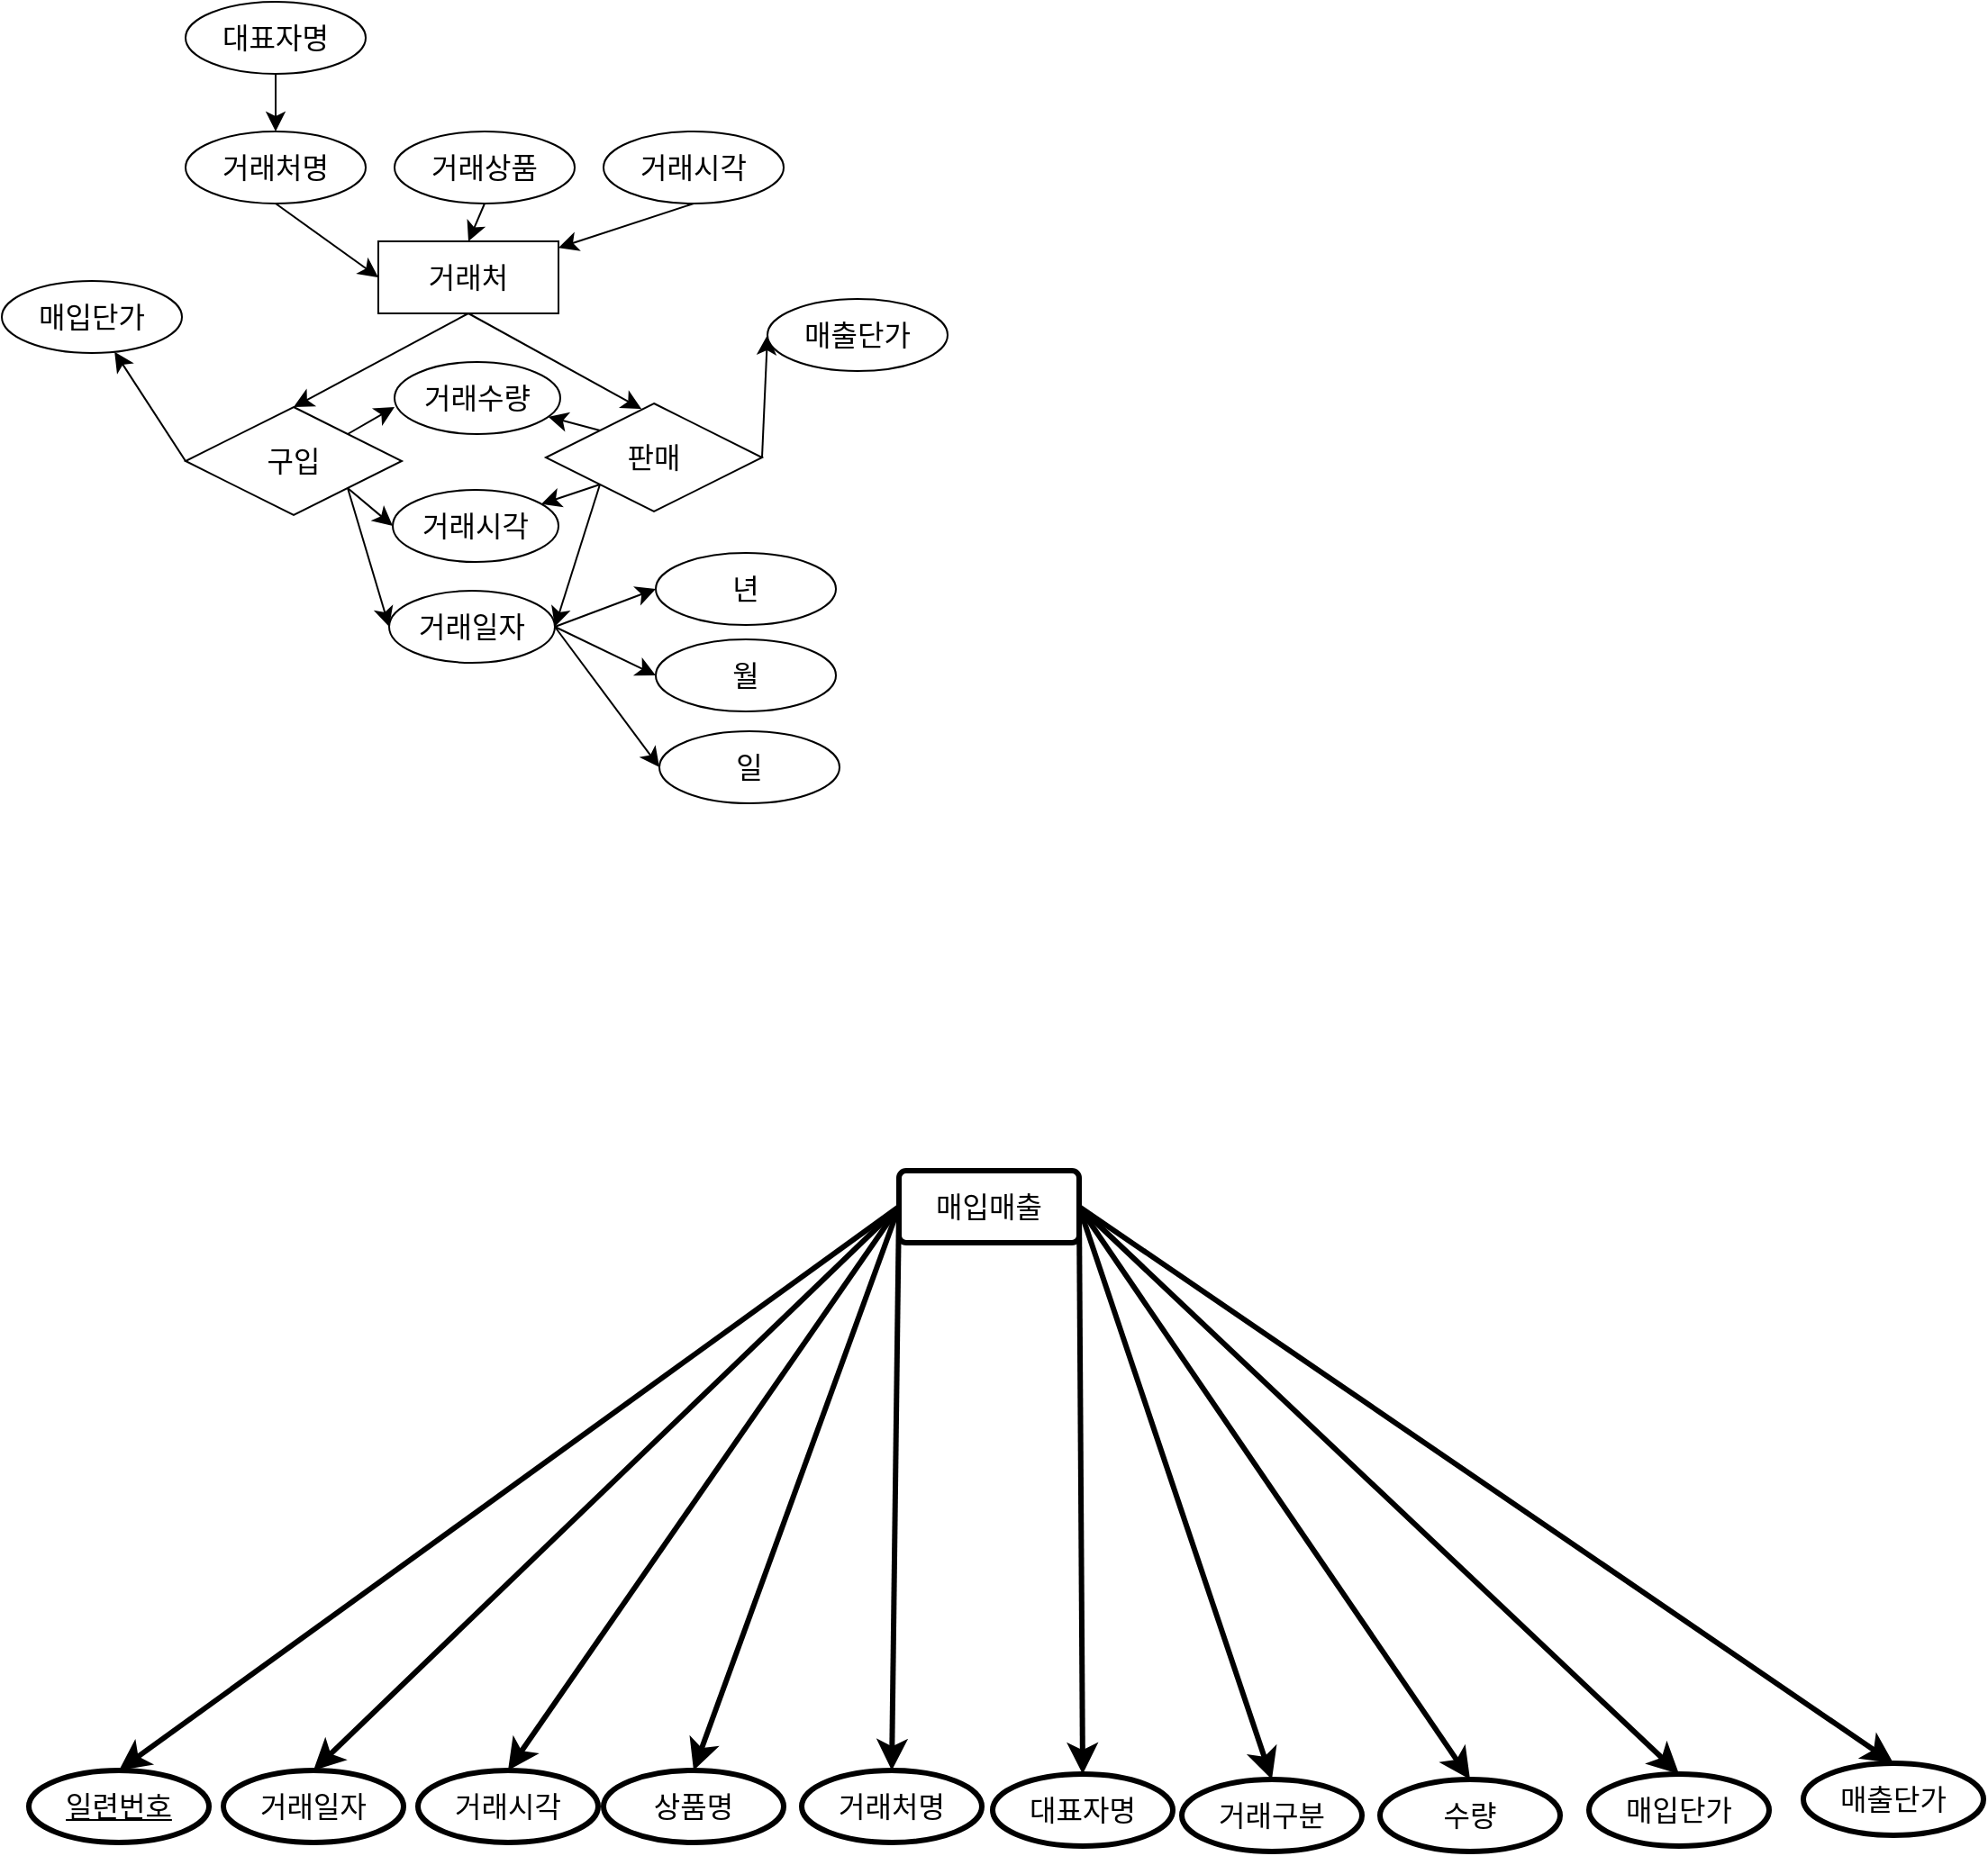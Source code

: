 <mxfile version="23.0.2" type="device">
  <diagram name="페이지-1" id="pTPNcgVvhyCstycoSB39">
    <mxGraphModel dx="2234" dy="1538" grid="0" gridSize="10" guides="1" tooltips="1" connect="1" arrows="1" fold="1" page="0" pageScale="1" pageWidth="827" pageHeight="1169" math="0" shadow="0">
      <root>
        <mxCell id="0" />
        <mxCell id="1" parent="0" />
        <mxCell id="qXVW5j0hOzy6cQ1GH0aD-12" style="edgeStyle=none;curved=1;rounded=0;orthogonalLoop=1;jettySize=auto;html=1;exitX=0.5;exitY=1;exitDx=0;exitDy=0;entryX=0.5;entryY=0;entryDx=0;entryDy=0;fontSize=12;startSize=8;endSize=8;" parent="1" source="qXVW5j0hOzy6cQ1GH0aD-1" target="qXVW5j0hOzy6cQ1GH0aD-6" edge="1">
          <mxGeometry relative="1" as="geometry" />
        </mxCell>
        <mxCell id="qXVW5j0hOzy6cQ1GH0aD-1" value="거래처" style="whiteSpace=wrap;html=1;align=center;fontSize=16;" parent="1" vertex="1">
          <mxGeometry x="-475" y="-608" width="100" height="40" as="geometry" />
        </mxCell>
        <mxCell id="qXVW5j0hOzy6cQ1GH0aD-7" style="edgeStyle=none;curved=1;rounded=0;orthogonalLoop=1;jettySize=auto;html=1;exitX=0.5;exitY=1;exitDx=0;exitDy=0;entryX=0;entryY=0.5;entryDx=0;entryDy=0;fontSize=12;startSize=8;endSize=8;" parent="1" source="qXVW5j0hOzy6cQ1GH0aD-3" target="qXVW5j0hOzy6cQ1GH0aD-1" edge="1">
          <mxGeometry relative="1" as="geometry" />
        </mxCell>
        <mxCell id="qXVW5j0hOzy6cQ1GH0aD-3" value="거래처명" style="ellipse;whiteSpace=wrap;html=1;align=center;fontSize=16;" parent="1" vertex="1">
          <mxGeometry x="-582" y="-669" width="100" height="40" as="geometry" />
        </mxCell>
        <mxCell id="qXVW5j0hOzy6cQ1GH0aD-8" style="edgeStyle=none;curved=1;rounded=0;orthogonalLoop=1;jettySize=auto;html=1;exitX=0.5;exitY=1;exitDx=0;exitDy=0;entryX=0.5;entryY=0;entryDx=0;entryDy=0;fontSize=12;startSize=8;endSize=8;" parent="1" source="qXVW5j0hOzy6cQ1GH0aD-4" target="qXVW5j0hOzy6cQ1GH0aD-1" edge="1">
          <mxGeometry relative="1" as="geometry" />
        </mxCell>
        <mxCell id="qXVW5j0hOzy6cQ1GH0aD-4" value="거래상품" style="ellipse;whiteSpace=wrap;html=1;align=center;fontSize=16;" parent="1" vertex="1">
          <mxGeometry x="-466" y="-669" width="100" height="40" as="geometry" />
        </mxCell>
        <mxCell id="qXVW5j0hOzy6cQ1GH0aD-9" style="edgeStyle=none;curved=1;rounded=0;orthogonalLoop=1;jettySize=auto;html=1;exitX=0.5;exitY=1;exitDx=0;exitDy=0;fontSize=12;startSize=8;endSize=8;" parent="1" source="qXVW5j0hOzy6cQ1GH0aD-5" target="qXVW5j0hOzy6cQ1GH0aD-1" edge="1">
          <mxGeometry relative="1" as="geometry" />
        </mxCell>
        <mxCell id="qXVW5j0hOzy6cQ1GH0aD-5" value="거래시각" style="ellipse;whiteSpace=wrap;html=1;align=center;fontSize=16;" parent="1" vertex="1">
          <mxGeometry x="-350" y="-669" width="100" height="40" as="geometry" />
        </mxCell>
        <mxCell id="qXVW5j0hOzy6cQ1GH0aD-20" style="edgeStyle=none;curved=1;rounded=0;orthogonalLoop=1;jettySize=auto;html=1;exitX=1;exitY=1;exitDx=0;exitDy=0;entryX=0;entryY=0.5;entryDx=0;entryDy=0;fontSize=12;startSize=8;endSize=8;" parent="1" source="qXVW5j0hOzy6cQ1GH0aD-6" target="qXVW5j0hOzy6cQ1GH0aD-18" edge="1">
          <mxGeometry relative="1" as="geometry" />
        </mxCell>
        <mxCell id="qXVW5j0hOzy6cQ1GH0aD-23" style="edgeStyle=none;curved=1;rounded=0;orthogonalLoop=1;jettySize=auto;html=1;exitX=1;exitY=1;exitDx=0;exitDy=0;entryX=0;entryY=0.5;entryDx=0;entryDy=0;fontSize=12;startSize=8;endSize=8;" parent="1" source="qXVW5j0hOzy6cQ1GH0aD-6" target="qXVW5j0hOzy6cQ1GH0aD-19" edge="1">
          <mxGeometry relative="1" as="geometry" />
        </mxCell>
        <mxCell id="qXVW5j0hOzy6cQ1GH0aD-35" style="edgeStyle=none;curved=1;rounded=0;orthogonalLoop=1;jettySize=auto;html=1;exitX=0;exitY=0.5;exitDx=0;exitDy=0;fontSize=12;startSize=8;endSize=8;" parent="1" source="qXVW5j0hOzy6cQ1GH0aD-6" target="qXVW5j0hOzy6cQ1GH0aD-33" edge="1">
          <mxGeometry relative="1" as="geometry" />
        </mxCell>
        <mxCell id="qXVW5j0hOzy6cQ1GH0aD-6" value="구입" style="shape=rhombus;perimeter=rhombusPerimeter;whiteSpace=wrap;html=1;align=center;fontSize=16;" parent="1" vertex="1">
          <mxGeometry x="-582" y="-516" width="120" height="60" as="geometry" />
        </mxCell>
        <mxCell id="qXVW5j0hOzy6cQ1GH0aD-16" style="edgeStyle=none;curved=1;rounded=0;orthogonalLoop=1;jettySize=auto;html=1;exitX=0;exitY=0;exitDx=0;exitDy=0;fontSize=12;startSize=8;endSize=8;" parent="1" source="qXVW5j0hOzy6cQ1GH0aD-13" target="qXVW5j0hOzy6cQ1GH0aD-15" edge="1">
          <mxGeometry relative="1" as="geometry" />
        </mxCell>
        <mxCell id="qXVW5j0hOzy6cQ1GH0aD-21" style="edgeStyle=none;curved=1;rounded=0;orthogonalLoop=1;jettySize=auto;html=1;exitX=0;exitY=1;exitDx=0;exitDy=0;fontSize=12;startSize=8;endSize=8;" parent="1" source="qXVW5j0hOzy6cQ1GH0aD-13" target="qXVW5j0hOzy6cQ1GH0aD-18" edge="1">
          <mxGeometry relative="1" as="geometry" />
        </mxCell>
        <mxCell id="qXVW5j0hOzy6cQ1GH0aD-22" style="edgeStyle=none;curved=1;rounded=0;orthogonalLoop=1;jettySize=auto;html=1;exitX=0;exitY=1;exitDx=0;exitDy=0;entryX=1;entryY=0.5;entryDx=0;entryDy=0;fontSize=12;startSize=8;endSize=8;" parent="1" source="qXVW5j0hOzy6cQ1GH0aD-13" target="qXVW5j0hOzy6cQ1GH0aD-19" edge="1">
          <mxGeometry relative="1" as="geometry" />
        </mxCell>
        <mxCell id="qXVW5j0hOzy6cQ1GH0aD-36" style="edgeStyle=none;curved=1;rounded=0;orthogonalLoop=1;jettySize=auto;html=1;exitX=1;exitY=0.5;exitDx=0;exitDy=0;entryX=0;entryY=0.5;entryDx=0;entryDy=0;fontSize=12;startSize=8;endSize=8;" parent="1" source="qXVW5j0hOzy6cQ1GH0aD-13" target="qXVW5j0hOzy6cQ1GH0aD-32" edge="1">
          <mxGeometry relative="1" as="geometry" />
        </mxCell>
        <mxCell id="qXVW5j0hOzy6cQ1GH0aD-13" value="판매" style="shape=rhombus;perimeter=rhombusPerimeter;whiteSpace=wrap;html=1;align=center;fontSize=16;" parent="1" vertex="1">
          <mxGeometry x="-382" y="-518" width="120" height="60" as="geometry" />
        </mxCell>
        <mxCell id="qXVW5j0hOzy6cQ1GH0aD-14" style="edgeStyle=none;curved=1;rounded=0;orthogonalLoop=1;jettySize=auto;html=1;exitX=0.5;exitY=1;exitDx=0;exitDy=0;entryX=0.442;entryY=0.05;entryDx=0;entryDy=0;entryPerimeter=0;fontSize=12;startSize=8;endSize=8;" parent="1" source="qXVW5j0hOzy6cQ1GH0aD-1" target="qXVW5j0hOzy6cQ1GH0aD-13" edge="1">
          <mxGeometry relative="1" as="geometry" />
        </mxCell>
        <mxCell id="qXVW5j0hOzy6cQ1GH0aD-15" value="거래수량" style="ellipse;whiteSpace=wrap;html=1;align=center;fontSize=16;" parent="1" vertex="1">
          <mxGeometry x="-466" y="-541" width="92" height="40" as="geometry" />
        </mxCell>
        <mxCell id="qXVW5j0hOzy6cQ1GH0aD-17" style="edgeStyle=none;curved=1;rounded=0;orthogonalLoop=1;jettySize=auto;html=1;exitX=1;exitY=0;exitDx=0;exitDy=0;entryX=0;entryY=0.625;entryDx=0;entryDy=0;entryPerimeter=0;fontSize=12;startSize=8;endSize=8;" parent="1" source="qXVW5j0hOzy6cQ1GH0aD-6" target="qXVW5j0hOzy6cQ1GH0aD-15" edge="1">
          <mxGeometry relative="1" as="geometry" />
        </mxCell>
        <mxCell id="qXVW5j0hOzy6cQ1GH0aD-18" value="거래시각" style="ellipse;whiteSpace=wrap;html=1;align=center;fontSize=16;" parent="1" vertex="1">
          <mxGeometry x="-467" y="-470" width="92" height="40" as="geometry" />
        </mxCell>
        <mxCell id="qXVW5j0hOzy6cQ1GH0aD-28" style="edgeStyle=none;curved=1;rounded=0;orthogonalLoop=1;jettySize=auto;html=1;exitX=1;exitY=0.5;exitDx=0;exitDy=0;entryX=0;entryY=0.5;entryDx=0;entryDy=0;fontSize=12;startSize=8;endSize=8;" parent="1" source="qXVW5j0hOzy6cQ1GH0aD-19" target="qXVW5j0hOzy6cQ1GH0aD-25" edge="1">
          <mxGeometry relative="1" as="geometry" />
        </mxCell>
        <mxCell id="qXVW5j0hOzy6cQ1GH0aD-29" style="edgeStyle=none;curved=1;rounded=0;orthogonalLoop=1;jettySize=auto;html=1;exitX=1;exitY=0.5;exitDx=0;exitDy=0;entryX=0;entryY=0.5;entryDx=0;entryDy=0;fontSize=12;startSize=8;endSize=8;" parent="1" source="qXVW5j0hOzy6cQ1GH0aD-19" target="qXVW5j0hOzy6cQ1GH0aD-26" edge="1">
          <mxGeometry relative="1" as="geometry" />
        </mxCell>
        <mxCell id="qXVW5j0hOzy6cQ1GH0aD-30" style="edgeStyle=none;curved=1;rounded=0;orthogonalLoop=1;jettySize=auto;html=1;exitX=1;exitY=0.5;exitDx=0;exitDy=0;entryX=0;entryY=0.5;entryDx=0;entryDy=0;fontSize=12;startSize=8;endSize=8;" parent="1" source="qXVW5j0hOzy6cQ1GH0aD-19" target="qXVW5j0hOzy6cQ1GH0aD-27" edge="1">
          <mxGeometry relative="1" as="geometry" />
        </mxCell>
        <mxCell id="qXVW5j0hOzy6cQ1GH0aD-19" value="거래일자" style="ellipse;whiteSpace=wrap;html=1;align=center;fontSize=16;" parent="1" vertex="1">
          <mxGeometry x="-469" y="-414" width="92" height="40" as="geometry" />
        </mxCell>
        <mxCell id="qXVW5j0hOzy6cQ1GH0aD-25" value="년" style="ellipse;whiteSpace=wrap;html=1;align=center;fontSize=16;" parent="1" vertex="1">
          <mxGeometry x="-321" y="-435" width="100" height="40" as="geometry" />
        </mxCell>
        <mxCell id="qXVW5j0hOzy6cQ1GH0aD-26" value="월" style="ellipse;whiteSpace=wrap;html=1;align=center;fontSize=16;" parent="1" vertex="1">
          <mxGeometry x="-321" y="-387" width="100" height="40" as="geometry" />
        </mxCell>
        <mxCell id="qXVW5j0hOzy6cQ1GH0aD-27" value="일" style="ellipse;whiteSpace=wrap;html=1;align=center;fontSize=16;" parent="1" vertex="1">
          <mxGeometry x="-319" y="-336" width="100" height="40" as="geometry" />
        </mxCell>
        <mxCell id="qXVW5j0hOzy6cQ1GH0aD-32" value="매출단가" style="ellipse;whiteSpace=wrap;html=1;align=center;fontSize=16;" parent="1" vertex="1">
          <mxGeometry x="-259" y="-576" width="100" height="40" as="geometry" />
        </mxCell>
        <mxCell id="qXVW5j0hOzy6cQ1GH0aD-33" value="매입단가" style="ellipse;whiteSpace=wrap;html=1;align=center;fontSize=16;" parent="1" vertex="1">
          <mxGeometry x="-684" y="-586" width="100" height="40" as="geometry" />
        </mxCell>
        <mxCell id="qXVW5j0hOzy6cQ1GH0aD-38" style="edgeStyle=none;curved=1;rounded=0;orthogonalLoop=1;jettySize=auto;html=1;exitX=0.5;exitY=1;exitDx=0;exitDy=0;entryX=0.5;entryY=0;entryDx=0;entryDy=0;fontSize=12;startSize=8;endSize=8;" parent="1" source="qXVW5j0hOzy6cQ1GH0aD-37" target="qXVW5j0hOzy6cQ1GH0aD-3" edge="1">
          <mxGeometry relative="1" as="geometry" />
        </mxCell>
        <mxCell id="qXVW5j0hOzy6cQ1GH0aD-37" value="대표자명" style="ellipse;whiteSpace=wrap;html=1;align=center;fontSize=16;" parent="1" vertex="1">
          <mxGeometry x="-582" y="-741" width="100" height="40" as="geometry" />
        </mxCell>
        <mxCell id="qXVW5j0hOzy6cQ1GH0aD-52" style="edgeStyle=none;curved=1;rounded=0;orthogonalLoop=1;jettySize=auto;html=1;exitX=0;exitY=0.5;exitDx=0;exitDy=0;entryX=0.5;entryY=0;entryDx=0;entryDy=0;fontSize=12;startSize=8;endSize=8;strokeWidth=3;" parent="1" source="qXVW5j0hOzy6cQ1GH0aD-40" target="qXVW5j0hOzy6cQ1GH0aD-42" edge="1">
          <mxGeometry relative="1" as="geometry" />
        </mxCell>
        <mxCell id="qXVW5j0hOzy6cQ1GH0aD-53" style="edgeStyle=none;curved=1;rounded=0;orthogonalLoop=1;jettySize=auto;html=1;entryX=0.5;entryY=0;entryDx=0;entryDy=0;fontSize=12;startSize=8;endSize=8;exitX=0;exitY=0.5;exitDx=0;exitDy=0;strokeWidth=3;" parent="1" source="qXVW5j0hOzy6cQ1GH0aD-40" target="qXVW5j0hOzy6cQ1GH0aD-43" edge="1">
          <mxGeometry relative="1" as="geometry">
            <mxPoint x="-199" y="156" as="sourcePoint" />
          </mxGeometry>
        </mxCell>
        <mxCell id="qXVW5j0hOzy6cQ1GH0aD-54" style="edgeStyle=none;curved=1;rounded=0;orthogonalLoop=1;jettySize=auto;html=1;exitX=0;exitY=0.5;exitDx=0;exitDy=0;entryX=0.5;entryY=0;entryDx=0;entryDy=0;fontSize=12;startSize=8;endSize=8;strokeWidth=3;" parent="1" source="qXVW5j0hOzy6cQ1GH0aD-40" target="qXVW5j0hOzy6cQ1GH0aD-44" edge="1">
          <mxGeometry relative="1" as="geometry" />
        </mxCell>
        <mxCell id="qXVW5j0hOzy6cQ1GH0aD-55" style="edgeStyle=none;curved=1;rounded=0;orthogonalLoop=1;jettySize=auto;html=1;exitX=0;exitY=0.5;exitDx=0;exitDy=0;entryX=0.5;entryY=0;entryDx=0;entryDy=0;fontSize=12;startSize=8;endSize=8;strokeWidth=3;" parent="1" source="qXVW5j0hOzy6cQ1GH0aD-40" target="qXVW5j0hOzy6cQ1GH0aD-45" edge="1">
          <mxGeometry relative="1" as="geometry" />
        </mxCell>
        <mxCell id="qXVW5j0hOzy6cQ1GH0aD-56" style="edgeStyle=none;curved=1;rounded=0;orthogonalLoop=1;jettySize=auto;html=1;entryX=0.5;entryY=0;entryDx=0;entryDy=0;fontSize=12;startSize=8;endSize=8;exitX=0;exitY=0.5;exitDx=0;exitDy=0;strokeWidth=3;" parent="1" source="qXVW5j0hOzy6cQ1GH0aD-40" target="qXVW5j0hOzy6cQ1GH0aD-46" edge="1">
          <mxGeometry relative="1" as="geometry">
            <mxPoint x="-198" y="160" as="sourcePoint" />
          </mxGeometry>
        </mxCell>
        <mxCell id="qXVW5j0hOzy6cQ1GH0aD-57" style="edgeStyle=none;curved=1;rounded=0;orthogonalLoop=1;jettySize=auto;html=1;exitX=1;exitY=0.5;exitDx=0;exitDy=0;entryX=0.5;entryY=0;entryDx=0;entryDy=0;fontSize=12;startSize=8;endSize=8;strokeWidth=3;" parent="1" source="qXVW5j0hOzy6cQ1GH0aD-40" target="qXVW5j0hOzy6cQ1GH0aD-47" edge="1">
          <mxGeometry relative="1" as="geometry" />
        </mxCell>
        <mxCell id="qXVW5j0hOzy6cQ1GH0aD-58" style="edgeStyle=none;curved=1;rounded=0;orthogonalLoop=1;jettySize=auto;html=1;exitX=1;exitY=0.5;exitDx=0;exitDy=0;entryX=0.5;entryY=0;entryDx=0;entryDy=0;fontSize=12;startSize=8;endSize=8;strokeWidth=3;" parent="1" source="qXVW5j0hOzy6cQ1GH0aD-40" target="qXVW5j0hOzy6cQ1GH0aD-48" edge="1">
          <mxGeometry relative="1" as="geometry" />
        </mxCell>
        <mxCell id="qXVW5j0hOzy6cQ1GH0aD-59" style="edgeStyle=none;curved=1;rounded=0;orthogonalLoop=1;jettySize=auto;html=1;exitX=1;exitY=0.5;exitDx=0;exitDy=0;entryX=0.5;entryY=0;entryDx=0;entryDy=0;fontSize=12;startSize=8;endSize=8;strokeWidth=3;" parent="1" source="qXVW5j0hOzy6cQ1GH0aD-40" target="qXVW5j0hOzy6cQ1GH0aD-50" edge="1">
          <mxGeometry relative="1" as="geometry" />
        </mxCell>
        <mxCell id="qXVW5j0hOzy6cQ1GH0aD-60" style="edgeStyle=none;curved=1;rounded=0;orthogonalLoop=1;jettySize=auto;html=1;exitX=1;exitY=0.5;exitDx=0;exitDy=0;entryX=0.5;entryY=0;entryDx=0;entryDy=0;fontSize=12;startSize=8;endSize=8;strokeWidth=3;" parent="1" source="qXVW5j0hOzy6cQ1GH0aD-40" target="qXVW5j0hOzy6cQ1GH0aD-49" edge="1">
          <mxGeometry relative="1" as="geometry" />
        </mxCell>
        <mxCell id="qXVW5j0hOzy6cQ1GH0aD-61" style="edgeStyle=none;curved=1;rounded=0;orthogonalLoop=1;jettySize=auto;html=1;exitX=1;exitY=0.5;exitDx=0;exitDy=0;entryX=0.5;entryY=0;entryDx=0;entryDy=0;fontSize=12;startSize=8;endSize=8;strokeWidth=3;" parent="1" source="qXVW5j0hOzy6cQ1GH0aD-40" target="qXVW5j0hOzy6cQ1GH0aD-51" edge="1">
          <mxGeometry relative="1" as="geometry" />
        </mxCell>
        <mxCell id="qXVW5j0hOzy6cQ1GH0aD-40" value="매입매출" style="rounded=1;arcSize=10;whiteSpace=wrap;html=1;align=center;fontSize=16;strokeWidth=3;" parent="1" vertex="1">
          <mxGeometry x="-186" y="-92" width="100" height="40" as="geometry" />
        </mxCell>
        <mxCell id="qXVW5j0hOzy6cQ1GH0aD-42" value="일련번호" style="ellipse;whiteSpace=wrap;html=1;align=center;fontStyle=4;fontSize=16;strokeWidth=3;" parent="1" vertex="1">
          <mxGeometry x="-669" y="241" width="100" height="40" as="geometry" />
        </mxCell>
        <mxCell id="qXVW5j0hOzy6cQ1GH0aD-43" value="거래일자" style="ellipse;whiteSpace=wrap;html=1;align=center;fontSize=16;strokeWidth=3;" parent="1" vertex="1">
          <mxGeometry x="-561" y="241" width="100" height="40" as="geometry" />
        </mxCell>
        <mxCell id="qXVW5j0hOzy6cQ1GH0aD-44" value="거래시각" style="ellipse;whiteSpace=wrap;html=1;align=center;fontSize=16;strokeWidth=3;" parent="1" vertex="1">
          <mxGeometry x="-453" y="241" width="100" height="40" as="geometry" />
        </mxCell>
        <mxCell id="qXVW5j0hOzy6cQ1GH0aD-45" value="상품명" style="ellipse;whiteSpace=wrap;html=1;align=center;fontSize=16;strokeWidth=3;" parent="1" vertex="1">
          <mxGeometry x="-350" y="241" width="100" height="40" as="geometry" />
        </mxCell>
        <mxCell id="qXVW5j0hOzy6cQ1GH0aD-46" value="거래처명" style="ellipse;whiteSpace=wrap;html=1;align=center;fontSize=16;strokeWidth=3;" parent="1" vertex="1">
          <mxGeometry x="-240" y="241" width="100" height="40" as="geometry" />
        </mxCell>
        <mxCell id="qXVW5j0hOzy6cQ1GH0aD-47" value="대표자명" style="ellipse;whiteSpace=wrap;html=1;align=center;fontSize=16;strokeWidth=3;" parent="1" vertex="1">
          <mxGeometry x="-134" y="243" width="100" height="40" as="geometry" />
        </mxCell>
        <mxCell id="qXVW5j0hOzy6cQ1GH0aD-48" value="거래구분" style="ellipse;whiteSpace=wrap;html=1;align=center;fontSize=16;strokeWidth=3;" parent="1" vertex="1">
          <mxGeometry x="-29" y="246" width="100" height="40" as="geometry" />
        </mxCell>
        <mxCell id="qXVW5j0hOzy6cQ1GH0aD-49" value="매입단가" style="ellipse;whiteSpace=wrap;html=1;align=center;fontSize=16;strokeWidth=3;" parent="1" vertex="1">
          <mxGeometry x="197" y="243" width="100" height="40" as="geometry" />
        </mxCell>
        <mxCell id="qXVW5j0hOzy6cQ1GH0aD-50" value="수량" style="ellipse;whiteSpace=wrap;html=1;align=center;fontSize=16;strokeWidth=3;" parent="1" vertex="1">
          <mxGeometry x="81" y="246" width="100" height="40" as="geometry" />
        </mxCell>
        <mxCell id="qXVW5j0hOzy6cQ1GH0aD-51" value="매출단가" style="ellipse;whiteSpace=wrap;html=1;align=center;fontSize=16;strokeWidth=3;" parent="1" vertex="1">
          <mxGeometry x="316" y="237" width="100" height="40" as="geometry" />
        </mxCell>
      </root>
    </mxGraphModel>
  </diagram>
</mxfile>
